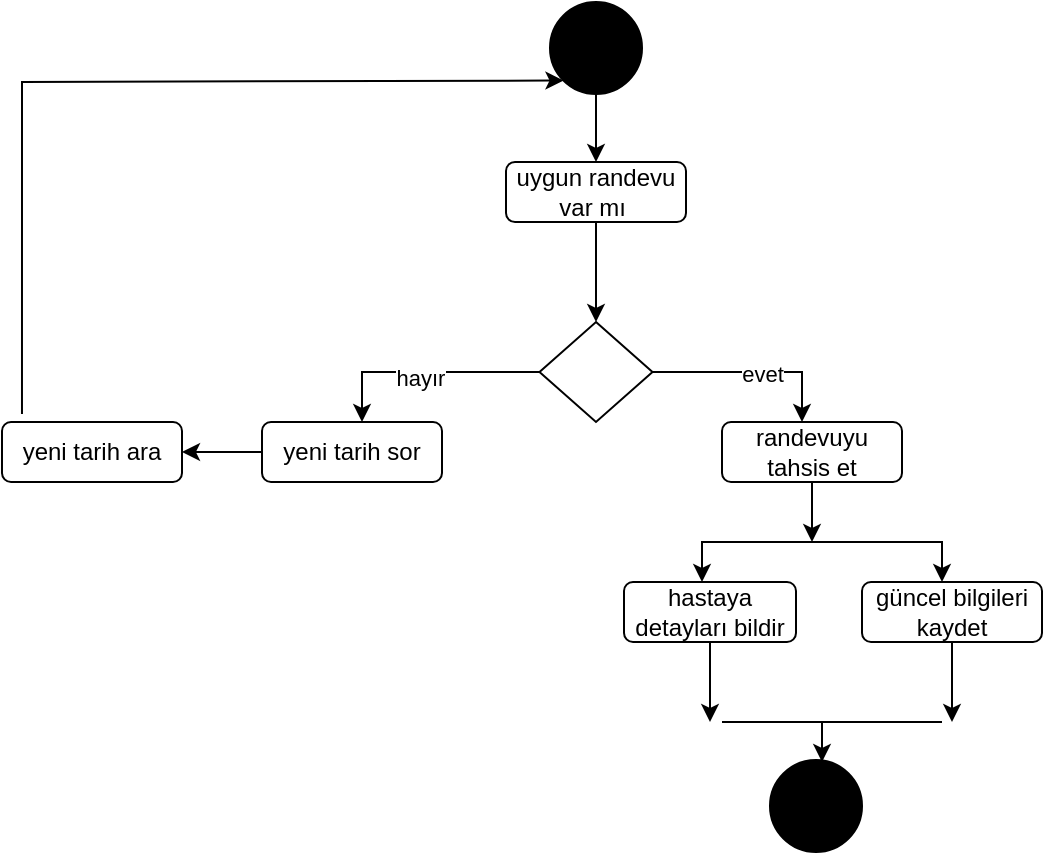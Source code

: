 <mxfile version="20.5.1" type="github"><diagram id="C5RBs43oDa-KdzZeNtuy" name="Page-1"><mxGraphModel dx="868" dy="442" grid="1" gridSize="10" guides="1" tooltips="1" connect="1" arrows="1" fold="1" page="1" pageScale="1" pageWidth="827" pageHeight="1169" math="0" shadow="0"><root><mxCell id="WIyWlLk6GJQsqaUBKTNV-0"/><mxCell id="WIyWlLk6GJQsqaUBKTNV-1" parent="WIyWlLk6GJQsqaUBKTNV-0"/><mxCell id="L9cJhq_VkorLuGEQAmzR-0" value="uygun randevu var mı&amp;nbsp;" style="rounded=1;whiteSpace=wrap;html=1;" parent="WIyWlLk6GJQsqaUBKTNV-1" vertex="1"><mxGeometry x="312" y="240" width="90" height="30" as="geometry"/></mxCell><mxCell id="L9cJhq_VkorLuGEQAmzR-1" value="" style="ellipse;whiteSpace=wrap;html=1;aspect=fixed;fillColor=#000000;" parent="WIyWlLk6GJQsqaUBKTNV-1" vertex="1"><mxGeometry x="334" y="160" width="46" height="46" as="geometry"/></mxCell><mxCell id="L9cJhq_VkorLuGEQAmzR-2" value="" style="endArrow=classic;html=1;rounded=0;exitX=0.5;exitY=1;exitDx=0;exitDy=0;entryX=0.5;entryY=0;entryDx=0;entryDy=0;" parent="WIyWlLk6GJQsqaUBKTNV-1" source="L9cJhq_VkorLuGEQAmzR-1" target="L9cJhq_VkorLuGEQAmzR-0" edge="1"><mxGeometry width="50" height="50" relative="1" as="geometry"><mxPoint x="390" y="360" as="sourcePoint"/><mxPoint x="357" y="250" as="targetPoint"/></mxGeometry></mxCell><mxCell id="L9cJhq_VkorLuGEQAmzR-4" value="" style="endArrow=classic;html=1;rounded=0;exitX=0.5;exitY=1;exitDx=0;exitDy=0;" parent="WIyWlLk6GJQsqaUBKTNV-1" source="L9cJhq_VkorLuGEQAmzR-0" edge="1"><mxGeometry width="50" height="50" relative="1" as="geometry"><mxPoint x="390" y="360" as="sourcePoint"/><mxPoint x="357" y="320" as="targetPoint"/></mxGeometry></mxCell><mxCell id="L9cJhq_VkorLuGEQAmzR-5" value="" style="rhombus;whiteSpace=wrap;html=1;fillColor=#FFFFFF;" parent="WIyWlLk6GJQsqaUBKTNV-1" vertex="1"><mxGeometry x="328.75" y="320" width="56.5" height="50" as="geometry"/></mxCell><mxCell id="L9cJhq_VkorLuGEQAmzR-6" value="" style="endArrow=classic;html=1;rounded=0;exitX=0;exitY=0.5;exitDx=0;exitDy=0;" parent="WIyWlLk6GJQsqaUBKTNV-1" source="L9cJhq_VkorLuGEQAmzR-5" edge="1"><mxGeometry width="50" height="50" relative="1" as="geometry"><mxPoint x="230" y="360" as="sourcePoint"/><mxPoint x="240" y="370" as="targetPoint"/><Array as="points"><mxPoint x="240" y="345"/></Array></mxGeometry></mxCell><mxCell id="L9cJhq_VkorLuGEQAmzR-26" value="hayır" style="edgeLabel;html=1;align=center;verticalAlign=middle;resizable=0;points=[];" parent="L9cJhq_VkorLuGEQAmzR-6" vertex="1" connectable="0"><mxGeometry x="0.051" y="3" relative="1" as="geometry"><mxPoint as="offset"/></mxGeometry></mxCell><mxCell id="L9cJhq_VkorLuGEQAmzR-7" value="" style="endArrow=classic;html=1;rounded=0;exitX=1;exitY=0.5;exitDx=0;exitDy=0;" parent="WIyWlLk6GJQsqaUBKTNV-1" source="L9cJhq_VkorLuGEQAmzR-5" edge="1"><mxGeometry width="50" height="50" relative="1" as="geometry"><mxPoint x="518.75" y="360" as="sourcePoint"/><mxPoint x="460" y="370" as="targetPoint"/><Array as="points"><mxPoint x="460" y="345"/></Array></mxGeometry></mxCell><mxCell id="L9cJhq_VkorLuGEQAmzR-27" value="evet" style="edgeLabel;html=1;align=center;verticalAlign=middle;resizable=0;points=[];" parent="L9cJhq_VkorLuGEQAmzR-7" vertex="1" connectable="0"><mxGeometry x="0.078" y="-1" relative="1" as="geometry"><mxPoint as="offset"/></mxGeometry></mxCell><mxCell id="L9cJhq_VkorLuGEQAmzR-9" value="yeni tarih sor" style="rounded=1;whiteSpace=wrap;html=1;fillColor=#FFFFFF;" parent="WIyWlLk6GJQsqaUBKTNV-1" vertex="1"><mxGeometry x="190" y="370" width="90" height="30" as="geometry"/></mxCell><mxCell id="L9cJhq_VkorLuGEQAmzR-11" value="yeni tarih ara" style="rounded=1;whiteSpace=wrap;html=1;fillColor=#FFFFFF;" parent="WIyWlLk6GJQsqaUBKTNV-1" vertex="1"><mxGeometry x="60" y="370" width="90" height="30" as="geometry"/></mxCell><mxCell id="L9cJhq_VkorLuGEQAmzR-12" value="" style="endArrow=classic;html=1;rounded=0;exitX=0;exitY=0.5;exitDx=0;exitDy=0;entryX=1;entryY=0.5;entryDx=0;entryDy=0;" parent="WIyWlLk6GJQsqaUBKTNV-1" source="L9cJhq_VkorLuGEQAmzR-9" target="L9cJhq_VkorLuGEQAmzR-11" edge="1"><mxGeometry width="50" height="50" relative="1" as="geometry"><mxPoint x="170" y="390" as="sourcePoint"/><mxPoint x="220" y="340" as="targetPoint"/></mxGeometry></mxCell><mxCell id="L9cJhq_VkorLuGEQAmzR-15" value="" style="endArrow=classic;html=1;rounded=0;exitX=0.111;exitY=-0.133;exitDx=0;exitDy=0;exitPerimeter=0;entryX=0;entryY=1;entryDx=0;entryDy=0;" parent="WIyWlLk6GJQsqaUBKTNV-1" source="L9cJhq_VkorLuGEQAmzR-11" target="L9cJhq_VkorLuGEQAmzR-1" edge="1"><mxGeometry width="50" height="50" relative="1" as="geometry"><mxPoint x="105" y="370" as="sourcePoint"/><mxPoint x="105" y="210" as="targetPoint"/><Array as="points"><mxPoint x="70" y="200"/></Array></mxGeometry></mxCell><mxCell id="L9cJhq_VkorLuGEQAmzR-16" value="randevuyu tahsis et" style="rounded=1;whiteSpace=wrap;html=1;fillColor=#FFFFFF;" parent="WIyWlLk6GJQsqaUBKTNV-1" vertex="1"><mxGeometry x="420" y="370" width="90" height="30" as="geometry"/></mxCell><mxCell id="L9cJhq_VkorLuGEQAmzR-17" value="" style="endArrow=classic;html=1;rounded=0;exitX=0.5;exitY=1;exitDx=0;exitDy=0;" parent="WIyWlLk6GJQsqaUBKTNV-1" source="L9cJhq_VkorLuGEQAmzR-16" edge="1"><mxGeometry width="50" height="50" relative="1" as="geometry"><mxPoint x="500" y="450" as="sourcePoint"/><mxPoint x="465" y="430" as="targetPoint"/></mxGeometry></mxCell><mxCell id="L9cJhq_VkorLuGEQAmzR-18" value="" style="endArrow=classic;startArrow=classic;html=1;rounded=0;" parent="WIyWlLk6GJQsqaUBKTNV-1" edge="1"><mxGeometry width="50" height="50" relative="1" as="geometry"><mxPoint x="410" y="450" as="sourcePoint"/><mxPoint x="530" y="450" as="targetPoint"/><Array as="points"><mxPoint x="410" y="430"/><mxPoint x="530" y="430"/></Array></mxGeometry></mxCell><mxCell id="L9cJhq_VkorLuGEQAmzR-19" value="hastaya detayları bildir" style="rounded=1;whiteSpace=wrap;html=1;fillColor=#FFFFFF;" parent="WIyWlLk6GJQsqaUBKTNV-1" vertex="1"><mxGeometry x="371" y="450" width="86" height="30" as="geometry"/></mxCell><mxCell id="L9cJhq_VkorLuGEQAmzR-20" value="güncel bilgileri kaydet" style="rounded=1;whiteSpace=wrap;html=1;fillColor=#FFFFFF;" parent="WIyWlLk6GJQsqaUBKTNV-1" vertex="1"><mxGeometry x="490" y="450" width="90" height="30" as="geometry"/></mxCell><mxCell id="L9cJhq_VkorLuGEQAmzR-21" value="" style="ellipse;whiteSpace=wrap;html=1;aspect=fixed;fillColor=#000000;" parent="WIyWlLk6GJQsqaUBKTNV-1" vertex="1"><mxGeometry x="444" y="539" width="46" height="46" as="geometry"/></mxCell><mxCell id="L9cJhq_VkorLuGEQAmzR-22" value="" style="endArrow=classic;html=1;rounded=0;exitX=0.5;exitY=1;exitDx=0;exitDy=0;" parent="WIyWlLk6GJQsqaUBKTNV-1" source="L9cJhq_VkorLuGEQAmzR-19" edge="1"><mxGeometry width="50" height="50" relative="1" as="geometry"><mxPoint x="407" y="530" as="sourcePoint"/><mxPoint x="414" y="520" as="targetPoint"/></mxGeometry></mxCell><mxCell id="L9cJhq_VkorLuGEQAmzR-23" value="" style="endArrow=classic;html=1;rounded=0;exitX=0.5;exitY=1;exitDx=0;exitDy=0;" parent="WIyWlLk6GJQsqaUBKTNV-1" source="L9cJhq_VkorLuGEQAmzR-20" edge="1"><mxGeometry width="50" height="50" relative="1" as="geometry"><mxPoint x="550" y="540" as="sourcePoint"/><mxPoint x="535" y="520" as="targetPoint"/></mxGeometry></mxCell><mxCell id="L9cJhq_VkorLuGEQAmzR-24" value="" style="endArrow=none;html=1;rounded=0;" parent="WIyWlLk6GJQsqaUBKTNV-1" edge="1"><mxGeometry width="50" height="50" relative="1" as="geometry"><mxPoint x="420" y="520" as="sourcePoint"/><mxPoint x="530" y="520" as="targetPoint"/></mxGeometry></mxCell><mxCell id="L9cJhq_VkorLuGEQAmzR-25" value="" style="endArrow=classic;html=1;rounded=0;" parent="WIyWlLk6GJQsqaUBKTNV-1" edge="1"><mxGeometry width="50" height="50" relative="1" as="geometry"><mxPoint x="470" y="520" as="sourcePoint"/><mxPoint x="470" y="540" as="targetPoint"/></mxGeometry></mxCell></root></mxGraphModel></diagram></mxfile>